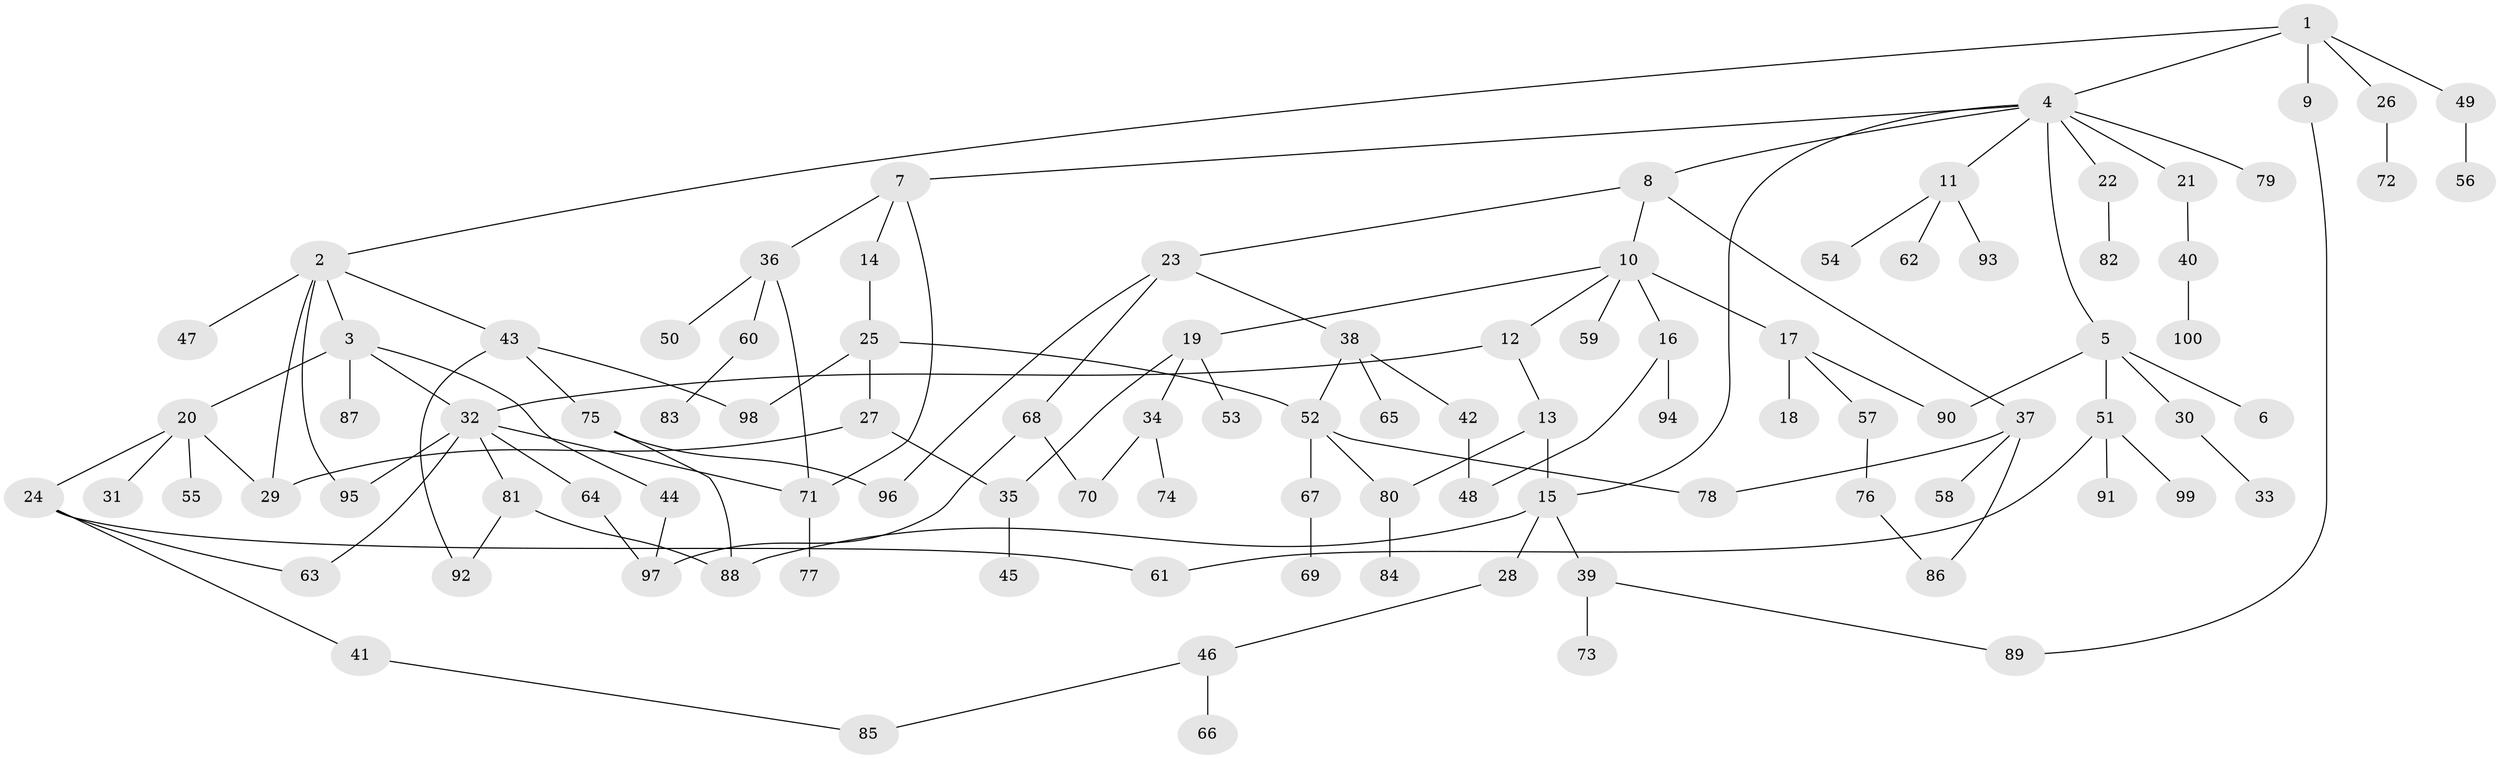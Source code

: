 // Generated by graph-tools (version 1.1) at 2025/11/02/21/25 10:11:06]
// undirected, 100 vertices, 125 edges
graph export_dot {
graph [start="1"]
  node [color=gray90,style=filled];
  1;
  2;
  3;
  4;
  5;
  6;
  7;
  8;
  9;
  10;
  11;
  12;
  13;
  14;
  15;
  16;
  17;
  18;
  19;
  20;
  21;
  22;
  23;
  24;
  25;
  26;
  27;
  28;
  29;
  30;
  31;
  32;
  33;
  34;
  35;
  36;
  37;
  38;
  39;
  40;
  41;
  42;
  43;
  44;
  45;
  46;
  47;
  48;
  49;
  50;
  51;
  52;
  53;
  54;
  55;
  56;
  57;
  58;
  59;
  60;
  61;
  62;
  63;
  64;
  65;
  66;
  67;
  68;
  69;
  70;
  71;
  72;
  73;
  74;
  75;
  76;
  77;
  78;
  79;
  80;
  81;
  82;
  83;
  84;
  85;
  86;
  87;
  88;
  89;
  90;
  91;
  92;
  93;
  94;
  95;
  96;
  97;
  98;
  99;
  100;
  1 -- 2;
  1 -- 4;
  1 -- 9;
  1 -- 26;
  1 -- 49;
  2 -- 3;
  2 -- 43;
  2 -- 47;
  2 -- 95;
  2 -- 29;
  3 -- 20;
  3 -- 32;
  3 -- 44;
  3 -- 87;
  4 -- 5;
  4 -- 7;
  4 -- 8;
  4 -- 11;
  4 -- 15;
  4 -- 21;
  4 -- 22;
  4 -- 79;
  5 -- 6;
  5 -- 30;
  5 -- 51;
  5 -- 90;
  7 -- 14;
  7 -- 36;
  7 -- 71;
  8 -- 10;
  8 -- 23;
  8 -- 37;
  9 -- 89;
  10 -- 12;
  10 -- 16;
  10 -- 17;
  10 -- 19;
  10 -- 59;
  11 -- 54;
  11 -- 62;
  11 -- 93;
  12 -- 13;
  12 -- 32;
  13 -- 80;
  13 -- 15;
  14 -- 25;
  15 -- 28;
  15 -- 39;
  15 -- 88;
  16 -- 48;
  16 -- 94;
  17 -- 18;
  17 -- 57;
  17 -- 90;
  19 -- 34;
  19 -- 53;
  19 -- 35;
  20 -- 24;
  20 -- 31;
  20 -- 55;
  20 -- 29;
  21 -- 40;
  22 -- 82;
  23 -- 38;
  23 -- 68;
  23 -- 96;
  24 -- 41;
  24 -- 61;
  24 -- 63;
  25 -- 27;
  25 -- 98;
  25 -- 52;
  26 -- 72;
  27 -- 29;
  27 -- 35;
  28 -- 46;
  30 -- 33;
  32 -- 63;
  32 -- 64;
  32 -- 81;
  32 -- 95;
  32 -- 71;
  34 -- 74;
  34 -- 70;
  35 -- 45;
  36 -- 50;
  36 -- 60;
  36 -- 71;
  37 -- 58;
  37 -- 78;
  37 -- 86;
  38 -- 42;
  38 -- 52;
  38 -- 65;
  39 -- 73;
  39 -- 89;
  40 -- 100;
  41 -- 85;
  42 -- 48;
  43 -- 75;
  43 -- 92;
  43 -- 98;
  44 -- 97;
  46 -- 66;
  46 -- 85;
  49 -- 56;
  51 -- 91;
  51 -- 99;
  51 -- 61;
  52 -- 67;
  52 -- 80;
  52 -- 78;
  57 -- 76;
  60 -- 83;
  64 -- 97;
  67 -- 69;
  68 -- 70;
  68 -- 97;
  71 -- 77;
  75 -- 88;
  75 -- 96;
  76 -- 86;
  80 -- 84;
  81 -- 88;
  81 -- 92;
}
